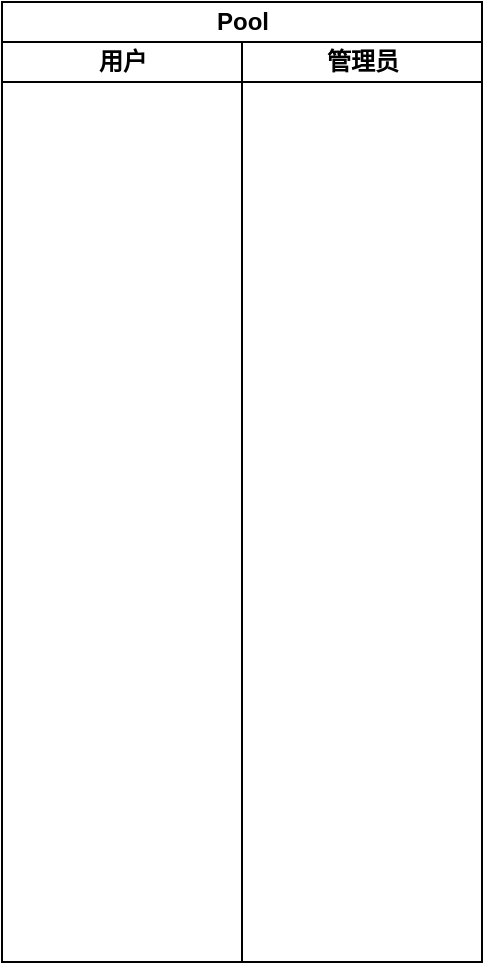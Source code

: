 <mxfile version="10.5.7" type="github"><diagram id="2ma4mFrUo7jNhCH0Uxba" name="Page-1"><mxGraphModel dx="1398" dy="766" grid="1" gridSize="10" guides="1" tooltips="1" connect="1" arrows="1" fold="1" page="1" pageScale="1" pageWidth="3000" pageHeight="1169" math="0" shadow="0"><root><mxCell id="0"/><mxCell id="1" parent="0"/><mxCell id="Z3WakkSr-auNdNe9HEpy-1" value="Pool" style="swimlane;html=1;childLayout=stackLayout;resizeParent=1;resizeParentMax=0;startSize=20;" vertex="1" parent="1"><mxGeometry x="20" y="20" width="240" height="480" as="geometry"/></mxCell><mxCell id="Z3WakkSr-auNdNe9HEpy-2" value="用户" style="swimlane;html=1;startSize=20;" vertex="1" parent="Z3WakkSr-auNdNe9HEpy-1"><mxGeometry y="20" width="120" height="460" as="geometry"/></mxCell><mxCell id="Z3WakkSr-auNdNe9HEpy-3" value="管理员" style="swimlane;html=1;startSize=20;" vertex="1" parent="Z3WakkSr-auNdNe9HEpy-1"><mxGeometry x="120" y="20" width="120" height="460" as="geometry"/></mxCell></root></mxGraphModel></diagram></mxfile>